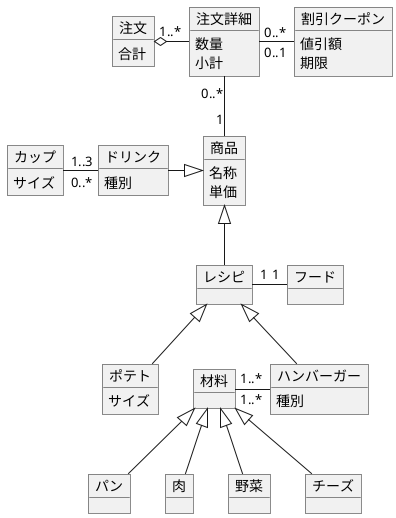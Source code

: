@startuml
object 注文{
    合計
}
object 注文詳細{
    数量
    小計
}
object 割引クーポン{
値引額
期限
}
object 商品{
    名称
    単価
}
object ドリンク{
    種別
}
object カップ{
    サイズ
}
object フード{
}
object レシピ{
}
object 材料 {
}
object ハンバーガー{
    種別
}
object ポテト{
    サイズ
}
object パン{
}
object 肉{
}
object 野菜{
}
object チーズ{
}
パン -up-|>材料
肉 -up-|>材料
野菜 -up-|>材料
チーズ -up-|>材料
材料 "1..*"-right-"1..*"ハンバーガー
ハンバーガー -up-|>レシピ
ポテト-up-|>レシピ
レシピ "1"-right-"1" フード
レシピ -up-|>商品
カップ "1..3"-right-"0..*"ドリンク
ドリンク -right-|>商品
商品 "1"-up-"0..*"注文詳細
注文詳細 "0..*"-right-"0..1"割引クーポン
注文 "1..*" o-right- 注文詳細
@enduml